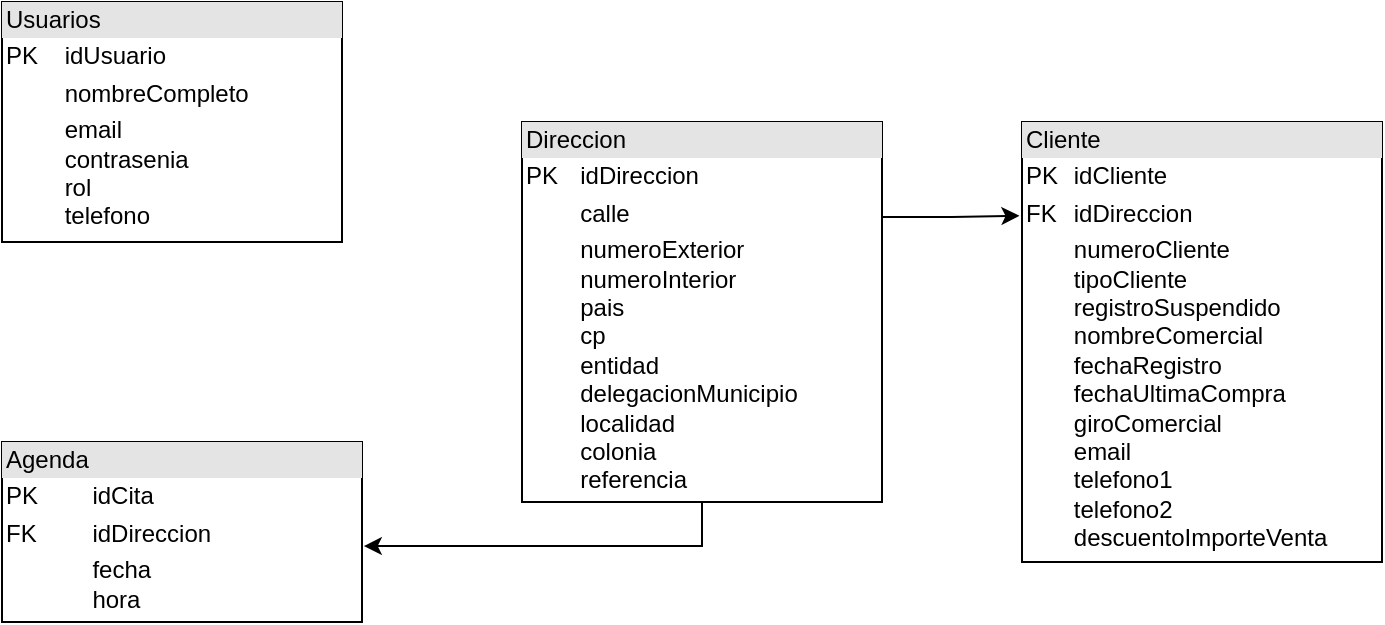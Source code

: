 <mxfile version="21.7.1" type="github">
  <diagram name="Page-1" id="c4acf3e9-155e-7222-9cf6-157b1a14988f">
    <mxGraphModel dx="1042" dy="569" grid="1" gridSize="10" guides="1" tooltips="1" connect="1" arrows="1" fold="1" page="1" pageScale="1" pageWidth="850" pageHeight="1100" background="none" math="0" shadow="0">
      <root>
        <mxCell id="0" />
        <mxCell id="1" parent="0" />
        <mxCell id="7Kz6zvEaNfCPji0yCh6r-14" value="&lt;div style=&quot;box-sizing:border-box;width:100%;background:#e4e4e4;padding:2px;&quot;&gt;Usuarios&lt;/div&gt;&lt;table style=&quot;width:100%;font-size:1em;&quot; cellpadding=&quot;2&quot; cellspacing=&quot;0&quot;&gt;&lt;tbody&gt;&lt;tr&gt;&lt;td&gt;PK&lt;/td&gt;&lt;td&gt;idUsuario&lt;/td&gt;&lt;/tr&gt;&lt;tr&gt;&lt;td&gt;&lt;br&gt;&lt;/td&gt;&lt;td&gt;nombreCompleto&lt;/td&gt;&lt;/tr&gt;&lt;tr&gt;&lt;td&gt;&lt;/td&gt;&lt;td&gt;email&lt;br&gt;contrasenia&lt;br&gt;rol&lt;br&gt;telefono&lt;/td&gt;&lt;/tr&gt;&lt;/tbody&gt;&lt;/table&gt;" style="verticalAlign=top;align=left;overflow=fill;html=1;whiteSpace=wrap;" parent="1" vertex="1">
          <mxGeometry x="60" y="30" width="170" height="120" as="geometry" />
        </mxCell>
        <mxCell id="7Kz6zvEaNfCPji0yCh6r-15" style="edgeStyle=orthogonalEdgeStyle;rounded=0;orthogonalLoop=1;jettySize=auto;html=1;exitX=1;exitY=0.25;exitDx=0;exitDy=0;entryX=-0.007;entryY=0.213;entryDx=0;entryDy=0;entryPerimeter=0;" parent="1" source="7Kz6zvEaNfCPji0yCh6r-17" target="7Kz6zvEaNfCPji0yCh6r-19" edge="1">
          <mxGeometry relative="1" as="geometry" />
        </mxCell>
        <mxCell id="7Kz6zvEaNfCPji0yCh6r-16" style="edgeStyle=orthogonalEdgeStyle;rounded=0;orthogonalLoop=1;jettySize=auto;html=1;exitX=0.5;exitY=1;exitDx=0;exitDy=0;entryX=1.005;entryY=0.578;entryDx=0;entryDy=0;entryPerimeter=0;" parent="1" source="7Kz6zvEaNfCPji0yCh6r-17" target="7Kz6zvEaNfCPji0yCh6r-18" edge="1">
          <mxGeometry relative="1" as="geometry" />
        </mxCell>
        <mxCell id="7Kz6zvEaNfCPji0yCh6r-17" value="&lt;div style=&quot;box-sizing:border-box;width:100%;background:#e4e4e4;padding:2px;&quot;&gt;Direccion&lt;/div&gt;&lt;table style=&quot;width:100%;font-size:1em;&quot; cellpadding=&quot;2&quot; cellspacing=&quot;0&quot;&gt;&lt;tbody&gt;&lt;tr&gt;&lt;td&gt;PK&lt;/td&gt;&lt;td&gt;idDireccion&lt;/td&gt;&lt;/tr&gt;&lt;tr&gt;&lt;td&gt;&lt;br&gt;&lt;/td&gt;&lt;td&gt;calle&lt;/td&gt;&lt;/tr&gt;&lt;tr&gt;&lt;td&gt;&lt;/td&gt;&lt;td&gt;numeroExterior&lt;br&gt;numeroInterior&lt;br&gt;pais&lt;br&gt;cp&lt;br&gt;entidad&lt;br&gt;delegacionMunicipio&lt;br&gt;localidad&lt;br&gt;colonia&lt;br&gt;referencia&lt;/td&gt;&lt;/tr&gt;&lt;/tbody&gt;&lt;/table&gt;" style="verticalAlign=top;align=left;overflow=fill;html=1;whiteSpace=wrap;" parent="1" vertex="1">
          <mxGeometry x="320" y="90" width="180" height="190" as="geometry" />
        </mxCell>
        <mxCell id="7Kz6zvEaNfCPji0yCh6r-18" value="&lt;div style=&quot;box-sizing:border-box;width:100%;background:#e4e4e4;padding:2px;&quot;&gt;Agenda&lt;/div&gt;&lt;table style=&quot;width:100%;font-size:1em;&quot; cellpadding=&quot;2&quot; cellspacing=&quot;0&quot;&gt;&lt;tbody&gt;&lt;tr&gt;&lt;td&gt;PK&lt;/td&gt;&lt;td&gt;idCita&lt;/td&gt;&lt;/tr&gt;&lt;tr&gt;&lt;td&gt;FK&lt;/td&gt;&lt;td&gt;idDireccion&lt;/td&gt;&lt;/tr&gt;&lt;tr&gt;&lt;td&gt;&lt;/td&gt;&lt;td&gt;fecha&lt;br&gt;hora&lt;br&gt;&lt;/td&gt;&lt;/tr&gt;&lt;/tbody&gt;&lt;/table&gt;" style="verticalAlign=top;align=left;overflow=fill;html=1;whiteSpace=wrap;" parent="1" vertex="1">
          <mxGeometry x="60" y="250" width="180" height="90" as="geometry" />
        </mxCell>
        <mxCell id="7Kz6zvEaNfCPji0yCh6r-19" value="&lt;div style=&quot;box-sizing:border-box;width:100%;background:#e4e4e4;padding:2px;&quot;&gt;Cliente&lt;/div&gt;&lt;table style=&quot;width:100%;font-size:1em;&quot; cellpadding=&quot;2&quot; cellspacing=&quot;0&quot;&gt;&lt;tbody&gt;&lt;tr&gt;&lt;td&gt;PK&lt;/td&gt;&lt;td&gt;idCliente&lt;/td&gt;&lt;/tr&gt;&lt;tr&gt;&lt;td&gt;FK&lt;/td&gt;&lt;td&gt;idDireccion&lt;/td&gt;&lt;/tr&gt;&lt;tr&gt;&lt;td&gt;&lt;/td&gt;&lt;td&gt;numeroCliente&lt;br&gt;tipoCliente&lt;br style=&quot;border-color: var(--border-color);&quot;&gt;registroSuspendido&lt;br style=&quot;border-color: var(--border-color);&quot;&gt;nombreComercial&lt;br style=&quot;border-color: var(--border-color);&quot;&gt;fechaRegistro&lt;br style=&quot;border-color: var(--border-color);&quot;&gt;fechaUltimaCompra&lt;br style=&quot;border-color: var(--border-color);&quot;&gt;giroComercial&lt;br style=&quot;border-color: var(--border-color);&quot;&gt;email&lt;br style=&quot;border-color: var(--border-color);&quot;&gt;telefono1&lt;br style=&quot;border-color: var(--border-color);&quot;&gt;telefono2&lt;br style=&quot;border-color: var(--border-color);&quot;&gt;descuentoImporteVenta&lt;br&gt;&lt;/td&gt;&lt;/tr&gt;&lt;/tbody&gt;&lt;/table&gt;" style="verticalAlign=top;align=left;overflow=fill;html=1;whiteSpace=wrap;" parent="1" vertex="1">
          <mxGeometry x="570" y="90" width="180" height="220" as="geometry" />
        </mxCell>
      </root>
    </mxGraphModel>
  </diagram>
</mxfile>
